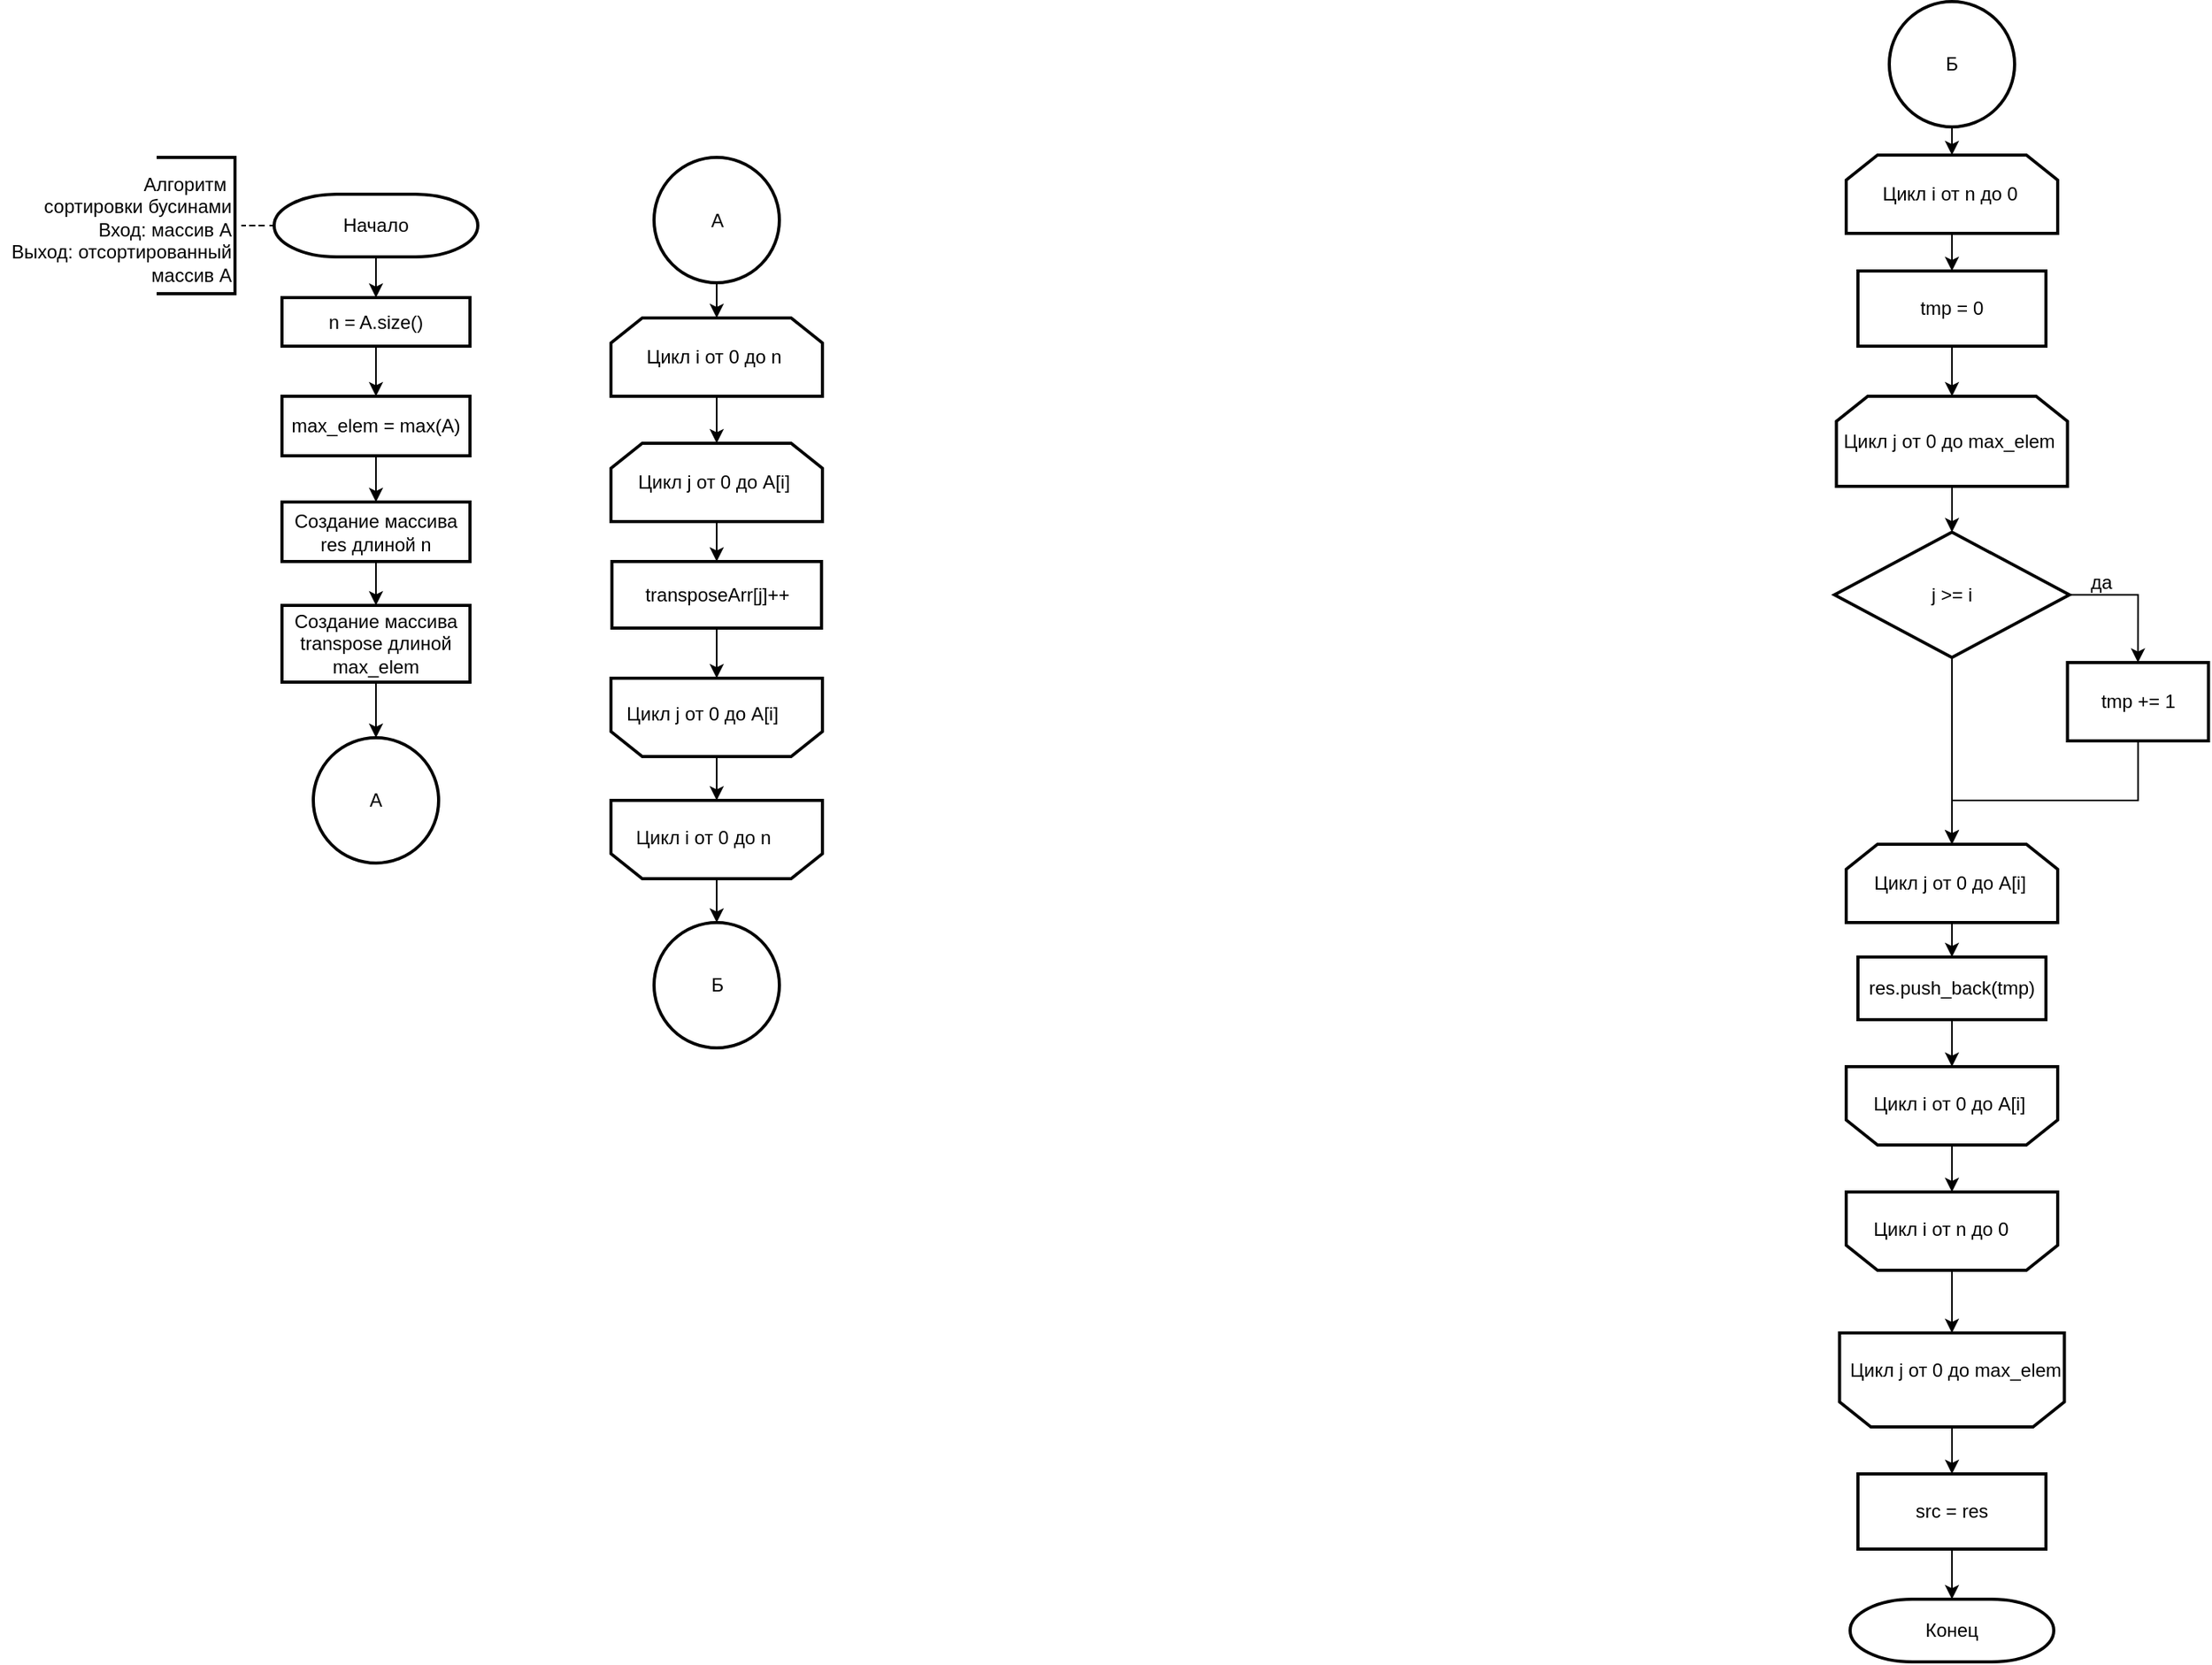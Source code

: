 <mxfile version="22.1.4" type="device" pages="3">
  <diagram name="beadsort" id="WXBgQUuKgmK2ok_c9d2m">
    <mxGraphModel dx="1000" dy="547" grid="1" gridSize="10" guides="1" tooltips="1" connect="1" arrows="1" fold="1" page="1" pageScale="1" pageWidth="4681" pageHeight="3300" math="0" shadow="0">
      <root>
        <mxCell id="0" />
        <mxCell id="1" parent="0" />
        <mxCell id="pMuq4A57167Y_xGFCcHE-2" style="edgeStyle=orthogonalEdgeStyle;rounded=0;orthogonalLoop=1;jettySize=auto;html=1;exitX=0;exitY=0.5;exitDx=0;exitDy=0;exitPerimeter=0;dashed=1;endArrow=none;endFill=0;" parent="1" source="pMuq4A57167Y_xGFCcHE-4" target="pMuq4A57167Y_xGFCcHE-6" edge="1">
          <mxGeometry relative="1" as="geometry" />
        </mxCell>
        <mxCell id="pMuq4A57167Y_xGFCcHE-3" style="edgeStyle=orthogonalEdgeStyle;rounded=0;orthogonalLoop=1;jettySize=auto;html=1;exitX=0.5;exitY=1;exitDx=0;exitDy=0;exitPerimeter=0;entryX=0.5;entryY=0;entryDx=0;entryDy=0;endArrow=classic;endFill=1;" parent="1" source="pMuq4A57167Y_xGFCcHE-4" target="pMuq4A57167Y_xGFCcHE-5" edge="1">
          <mxGeometry relative="1" as="geometry" />
        </mxCell>
        <mxCell id="pMuq4A57167Y_xGFCcHE-4" value="Начало" style="strokeWidth=2;html=1;shape=mxgraph.flowchart.terminator;whiteSpace=wrap;" parent="1" vertex="1">
          <mxGeometry x="1345" y="1313" width="130" height="40" as="geometry" />
        </mxCell>
        <mxCell id="Dbp_mnSeBxmWeo3E6q3w-4" style="edgeStyle=orthogonalEdgeStyle;rounded=0;orthogonalLoop=1;jettySize=auto;html=1;" parent="1" source="pMuq4A57167Y_xGFCcHE-5" target="Dbp_mnSeBxmWeo3E6q3w-2" edge="1">
          <mxGeometry relative="1" as="geometry" />
        </mxCell>
        <mxCell id="pMuq4A57167Y_xGFCcHE-5" value="n = A.size()" style="rounded=0;whiteSpace=wrap;html=1;strokeWidth=2;" parent="1" vertex="1">
          <mxGeometry x="1350" y="1379" width="120" height="31" as="geometry" />
        </mxCell>
        <mxCell id="pMuq4A57167Y_xGFCcHE-6" value="&lt;div style=&quot;text-align: right&quot;&gt;&lt;br&gt;&lt;/div&gt;" style="strokeWidth=2;html=1;shape=mxgraph.flowchart.annotation_1;align=left;pointerEvents=1;rotation=-180;" parent="1" vertex="1">
          <mxGeometry x="1270" y="1289.5" width="50" height="87" as="geometry" />
        </mxCell>
        <mxCell id="pMuq4A57167Y_xGFCcHE-7" value="&lt;div style=&quot;color: rgb(0, 0, 0); font-family: helvetica; font-size: 12px; font-style: normal; font-weight: 400; letter-spacing: normal; text-indent: 0px; text-transform: none; word-spacing: 0px;&quot;&gt;Алгоритм&amp;nbsp;&lt;/div&gt;&lt;div style=&quot;color: rgb(0, 0, 0); font-family: helvetica; font-size: 12px; font-style: normal; font-weight: 400; letter-spacing: normal; text-indent: 0px; text-transform: none; word-spacing: 0px;&quot;&gt;сортировки бусинами&lt;/div&gt;&lt;div style=&quot;color: rgb(0, 0, 0); font-family: helvetica; font-size: 12px; font-style: normal; font-weight: 400; letter-spacing: normal; text-indent: 0px; text-transform: none; word-spacing: 0px;&quot;&gt;Вход: массив A&lt;/div&gt;&lt;div style=&quot;color: rgb(0, 0, 0); font-family: helvetica; font-size: 12px; font-style: normal; font-weight: 400; letter-spacing: normal; text-indent: 0px; text-transform: none; word-spacing: 0px;&quot;&gt;Выход: отсортированный массив A&lt;/div&gt;" style="text;whiteSpace=wrap;html=1;align=right;" parent="1" vertex="1">
          <mxGeometry x="1170" y="1293" width="150" height="60" as="geometry" />
        </mxCell>
        <mxCell id="pMuq4A57167Y_xGFCcHE-28" value="" style="edgeStyle=orthogonalEdgeStyle;rounded=0;orthogonalLoop=1;jettySize=auto;html=1;" parent="1" source="pMuq4A57167Y_xGFCcHE-24" target="pMuq4A57167Y_xGFCcHE-27" edge="1">
          <mxGeometry relative="1" as="geometry" />
        </mxCell>
        <mxCell id="pMuq4A57167Y_xGFCcHE-24" value="Создание массива&lt;br&gt;transpose длиной max_elem" style="whiteSpace=wrap;html=1;rounded=0;strokeWidth=2;" parent="1" vertex="1">
          <mxGeometry x="1350" y="1575.5" width="120" height="49" as="geometry" />
        </mxCell>
        <mxCell id="pMuq4A57167Y_xGFCcHE-27" value="A" style="ellipse;whiteSpace=wrap;html=1;rounded=0;strokeWidth=2;" parent="1" vertex="1">
          <mxGeometry x="1370" y="1660" width="80" height="80" as="geometry" />
        </mxCell>
        <mxCell id="pMuq4A57167Y_xGFCcHE-32" value="" style="edgeStyle=orthogonalEdgeStyle;rounded=0;orthogonalLoop=1;jettySize=auto;html=1;" parent="1" source="pMuq4A57167Y_xGFCcHE-29" target="pMuq4A57167Y_xGFCcHE-30" edge="1">
          <mxGeometry relative="1" as="geometry" />
        </mxCell>
        <mxCell id="pMuq4A57167Y_xGFCcHE-29" value="A" style="ellipse;whiteSpace=wrap;html=1;rounded=0;strokeWidth=2;" parent="1" vertex="1">
          <mxGeometry x="1587.5" y="1289.5" width="80" height="80" as="geometry" />
        </mxCell>
        <mxCell id="pMuq4A57167Y_xGFCcHE-33" value="" style="edgeStyle=orthogonalEdgeStyle;rounded=0;orthogonalLoop=1;jettySize=auto;html=1;" parent="1" source="pMuq4A57167Y_xGFCcHE-30" target="pMuq4A57167Y_xGFCcHE-31" edge="1">
          <mxGeometry relative="1" as="geometry" />
        </mxCell>
        <mxCell id="pMuq4A57167Y_xGFCcHE-30" value="Цикл i от 0 до n&amp;nbsp;" style="shape=loopLimit;whiteSpace=wrap;html=1;strokeWidth=2;" parent="1" vertex="1">
          <mxGeometry x="1560" y="1392" width="135" height="50" as="geometry" />
        </mxCell>
        <mxCell id="pMuq4A57167Y_xGFCcHE-35" value="" style="edgeStyle=orthogonalEdgeStyle;rounded=0;orthogonalLoop=1;jettySize=auto;html=1;" parent="1" source="pMuq4A57167Y_xGFCcHE-31" target="pMuq4A57167Y_xGFCcHE-34" edge="1">
          <mxGeometry relative="1" as="geometry" />
        </mxCell>
        <mxCell id="pMuq4A57167Y_xGFCcHE-31" value="Цикл j от 0 до A[i]&amp;nbsp;" style="shape=loopLimit;whiteSpace=wrap;html=1;strokeWidth=2;" parent="1" vertex="1">
          <mxGeometry x="1560" y="1472" width="135" height="50" as="geometry" />
        </mxCell>
        <mxCell id="pMuq4A57167Y_xGFCcHE-44" style="edgeStyle=orthogonalEdgeStyle;rounded=0;orthogonalLoop=1;jettySize=auto;html=1;entryX=0.5;entryY=1;entryDx=0;entryDy=0;" parent="1" source="pMuq4A57167Y_xGFCcHE-34" target="pMuq4A57167Y_xGFCcHE-38" edge="1">
          <mxGeometry relative="1" as="geometry" />
        </mxCell>
        <mxCell id="pMuq4A57167Y_xGFCcHE-34" value="transposeArr[j]++" style="whiteSpace=wrap;html=1;strokeWidth=2;" parent="1" vertex="1">
          <mxGeometry x="1560.63" y="1547.5" width="133.75" height="42.5" as="geometry" />
        </mxCell>
        <mxCell id="pMuq4A57167Y_xGFCcHE-51" style="edgeStyle=orthogonalEdgeStyle;rounded=0;orthogonalLoop=1;jettySize=auto;html=1;entryX=0.5;entryY=1;entryDx=0;entryDy=0;" parent="1" source="pMuq4A57167Y_xGFCcHE-38" target="pMuq4A57167Y_xGFCcHE-40" edge="1">
          <mxGeometry relative="1" as="geometry" />
        </mxCell>
        <mxCell id="pMuq4A57167Y_xGFCcHE-38" value="" style="shape=loopLimit;whiteSpace=wrap;html=1;strokeWidth=2;rotation=-180;" parent="1" vertex="1">
          <mxGeometry x="1560" y="1622" width="135" height="50" as="geometry" />
        </mxCell>
        <mxCell id="pMuq4A57167Y_xGFCcHE-39" value="Цикл j от 0 до A[i]&amp;nbsp;" style="text;whiteSpace=wrap;html=1;" parent="1" vertex="1">
          <mxGeometry x="1567.5" y="1630.5" width="120" height="30" as="geometry" />
        </mxCell>
        <mxCell id="pMuq4A57167Y_xGFCcHE-57" value="" style="edgeStyle=orthogonalEdgeStyle;rounded=0;orthogonalLoop=1;jettySize=auto;html=1;" parent="1" source="pMuq4A57167Y_xGFCcHE-40" target="pMuq4A57167Y_xGFCcHE-56" edge="1">
          <mxGeometry relative="1" as="geometry" />
        </mxCell>
        <mxCell id="pMuq4A57167Y_xGFCcHE-40" value="" style="shape=loopLimit;whiteSpace=wrap;html=1;strokeWidth=2;rotation=-180;" parent="1" vertex="1">
          <mxGeometry x="1560" y="1700" width="135" height="50" as="geometry" />
        </mxCell>
        <mxCell id="pMuq4A57167Y_xGFCcHE-41" value="Цикл i от 0 до n&amp;nbsp;" style="text;whiteSpace=wrap;html=1;" parent="1" vertex="1">
          <mxGeometry x="1574.38" y="1710" width="120" height="30" as="geometry" />
        </mxCell>
        <mxCell id="pMuq4A57167Y_xGFCcHE-56" value="Б" style="ellipse;whiteSpace=wrap;html=1;strokeWidth=2;" parent="1" vertex="1">
          <mxGeometry x="1587.51" y="1778" width="80" height="80" as="geometry" />
        </mxCell>
        <mxCell id="mPyJyCZfEtWyE53a3s91-1" style="edgeStyle=orthogonalEdgeStyle;rounded=0;orthogonalLoop=1;jettySize=auto;html=1;exitX=0.5;exitY=1;exitDx=0;exitDy=0;entryX=0.5;entryY=0;entryDx=0;entryDy=0;" parent="1" source="mPyJyCZfEtWyE53a3s91-2" target="mPyJyCZfEtWyE53a3s91-4" edge="1">
          <mxGeometry relative="1" as="geometry" />
        </mxCell>
        <mxCell id="mPyJyCZfEtWyE53a3s91-2" value="Б" style="ellipse;whiteSpace=wrap;html=1;strokeWidth=2;" parent="1" vertex="1">
          <mxGeometry x="2376" y="1190" width="80" height="80" as="geometry" />
        </mxCell>
        <mxCell id="mPyJyCZfEtWyE53a3s91-3" value="" style="edgeStyle=orthogonalEdgeStyle;rounded=0;orthogonalLoop=1;jettySize=auto;html=1;" parent="1" source="mPyJyCZfEtWyE53a3s91-4" target="mPyJyCZfEtWyE53a3s91-12" edge="1">
          <mxGeometry relative="1" as="geometry" />
        </mxCell>
        <mxCell id="mPyJyCZfEtWyE53a3s91-4" value="Цикл i от n до 0&amp;nbsp;" style="shape=loopLimit;whiteSpace=wrap;html=1;strokeWidth=2;" parent="1" vertex="1">
          <mxGeometry x="2348.5" y="1288" width="135" height="50" as="geometry" />
        </mxCell>
        <mxCell id="mPyJyCZfEtWyE53a3s91-5" value="" style="edgeStyle=orthogonalEdgeStyle;rounded=0;orthogonalLoop=1;jettySize=auto;html=1;" parent="1" source="mPyJyCZfEtWyE53a3s91-6" target="mPyJyCZfEtWyE53a3s91-15" edge="1">
          <mxGeometry relative="1" as="geometry" />
        </mxCell>
        <mxCell id="mPyJyCZfEtWyE53a3s91-6" value="Цикл j от 0 до max_elem&amp;nbsp;" style="shape=loopLimit;whiteSpace=wrap;html=1;strokeWidth=2;" parent="1" vertex="1">
          <mxGeometry x="2342.25" y="1442" width="147.5" height="57.5" as="geometry" />
        </mxCell>
        <mxCell id="mPyJyCZfEtWyE53a3s91-7" value="" style="edgeStyle=orthogonalEdgeStyle;rounded=0;orthogonalLoop=1;jettySize=auto;html=1;" parent="1" source="mPyJyCZfEtWyE53a3s91-8" target="mPyJyCZfEtWyE53a3s91-19" edge="1">
          <mxGeometry relative="1" as="geometry" />
        </mxCell>
        <mxCell id="mPyJyCZfEtWyE53a3s91-8" value="Цикл j от 0 до A[i]&amp;nbsp;" style="shape=loopLimit;whiteSpace=wrap;html=1;strokeWidth=2;" parent="1" vertex="1">
          <mxGeometry x="2348.5" y="1728" width="135" height="50" as="geometry" />
        </mxCell>
        <mxCell id="mPyJyCZfEtWyE53a3s91-11" value="" style="edgeStyle=orthogonalEdgeStyle;rounded=0;orthogonalLoop=1;jettySize=auto;html=1;" parent="1" source="mPyJyCZfEtWyE53a3s91-12" target="mPyJyCZfEtWyE53a3s91-6" edge="1">
          <mxGeometry relative="1" as="geometry" />
        </mxCell>
        <mxCell id="mPyJyCZfEtWyE53a3s91-12" value="tmp = 0" style="whiteSpace=wrap;html=1;strokeWidth=2;" parent="1" vertex="1">
          <mxGeometry x="2356" y="1362" width="120" height="48" as="geometry" />
        </mxCell>
        <mxCell id="mPyJyCZfEtWyE53a3s91-13" style="edgeStyle=orthogonalEdgeStyle;rounded=0;orthogonalLoop=1;jettySize=auto;html=1;entryX=0.5;entryY=0;entryDx=0;entryDy=0;" parent="1" source="mPyJyCZfEtWyE53a3s91-15" target="mPyJyCZfEtWyE53a3s91-8" edge="1">
          <mxGeometry relative="1" as="geometry" />
        </mxCell>
        <mxCell id="mPyJyCZfEtWyE53a3s91-14" style="edgeStyle=orthogonalEdgeStyle;rounded=0;orthogonalLoop=1;jettySize=auto;html=1;exitX=1;exitY=0.5;exitDx=0;exitDy=0;entryX=0.5;entryY=0;entryDx=0;entryDy=0;" parent="1" source="mPyJyCZfEtWyE53a3s91-15" target="mPyJyCZfEtWyE53a3s91-17" edge="1">
          <mxGeometry relative="1" as="geometry" />
        </mxCell>
        <mxCell id="mPyJyCZfEtWyE53a3s91-15" value="j &amp;gt;= i" style="rhombus;whiteSpace=wrap;html=1;strokeWidth=2;" parent="1" vertex="1">
          <mxGeometry x="2341" y="1528.75" width="150" height="80" as="geometry" />
        </mxCell>
        <mxCell id="mPyJyCZfEtWyE53a3s91-16" style="edgeStyle=orthogonalEdgeStyle;rounded=0;orthogonalLoop=1;jettySize=auto;html=1;entryX=0.5;entryY=0;entryDx=0;entryDy=0;" parent="1" source="mPyJyCZfEtWyE53a3s91-17" target="mPyJyCZfEtWyE53a3s91-8" edge="1">
          <mxGeometry relative="1" as="geometry">
            <Array as="points">
              <mxPoint x="2534.25" y="1700" />
              <mxPoint x="2416.25" y="1700" />
            </Array>
          </mxGeometry>
        </mxCell>
        <mxCell id="mPyJyCZfEtWyE53a3s91-17" value="tmp += 1" style="whiteSpace=wrap;html=1;strokeWidth=2;" parent="1" vertex="1">
          <mxGeometry x="2489.75" y="1612" width="90" height="50" as="geometry" />
        </mxCell>
        <mxCell id="KnpQanZUtJH5TQpuoxj--3" style="edgeStyle=orthogonalEdgeStyle;rounded=0;orthogonalLoop=1;jettySize=auto;html=1;entryX=0.5;entryY=1;entryDx=0;entryDy=0;" edge="1" parent="1" source="mPyJyCZfEtWyE53a3s91-19" target="KnpQanZUtJH5TQpuoxj--1">
          <mxGeometry relative="1" as="geometry" />
        </mxCell>
        <mxCell id="mPyJyCZfEtWyE53a3s91-19" value="res.push_back(tmp)" style="whiteSpace=wrap;html=1;strokeWidth=2;" parent="1" vertex="1">
          <mxGeometry x="2356" y="1800" width="120" height="40" as="geometry" />
        </mxCell>
        <mxCell id="mPyJyCZfEtWyE53a3s91-33" value="src = res" style="whiteSpace=wrap;html=1;rounded=0;strokeWidth=2;" parent="1" vertex="1">
          <mxGeometry x="2356" y="2130" width="120" height="48" as="geometry" />
        </mxCell>
        <mxCell id="mPyJyCZfEtWyE53a3s91-34" value="Конец" style="strokeWidth=2;html=1;shape=mxgraph.flowchart.terminator;whiteSpace=wrap;" parent="1" vertex="1">
          <mxGeometry x="2351" y="2210" width="130" height="40" as="geometry" />
        </mxCell>
        <mxCell id="mPyJyCZfEtWyE53a3s91-35" style="edgeStyle=orthogonalEdgeStyle;rounded=0;orthogonalLoop=1;jettySize=auto;html=1;entryX=0.5;entryY=0;entryDx=0;entryDy=0;entryPerimeter=0;" parent="1" source="mPyJyCZfEtWyE53a3s91-33" target="mPyJyCZfEtWyE53a3s91-34" edge="1">
          <mxGeometry relative="1" as="geometry" />
        </mxCell>
        <mxCell id="mPyJyCZfEtWyE53a3s91-36" value="да" style="text;html=1;align=center;verticalAlign=middle;resizable=0;points=[];autosize=1;strokeColor=none;fillColor=none;" parent="1" vertex="1">
          <mxGeometry x="2491" y="1545.5" width="40" height="30" as="geometry" />
        </mxCell>
        <mxCell id="Dbp_mnSeBxmWeo3E6q3w-6" value="" style="edgeStyle=orthogonalEdgeStyle;rounded=0;orthogonalLoop=1;jettySize=auto;html=1;" parent="1" source="Dbp_mnSeBxmWeo3E6q3w-2" target="Dbp_mnSeBxmWeo3E6q3w-5" edge="1">
          <mxGeometry relative="1" as="geometry" />
        </mxCell>
        <mxCell id="Dbp_mnSeBxmWeo3E6q3w-2" value="max_elem = max(A)" style="whiteSpace=wrap;html=1;rounded=0;strokeWidth=2;" parent="1" vertex="1">
          <mxGeometry x="1350" y="1442" width="120" height="38" as="geometry" />
        </mxCell>
        <mxCell id="Dbp_mnSeBxmWeo3E6q3w-7" style="edgeStyle=orthogonalEdgeStyle;rounded=0;orthogonalLoop=1;jettySize=auto;html=1;entryX=0.5;entryY=0;entryDx=0;entryDy=0;" parent="1" source="Dbp_mnSeBxmWeo3E6q3w-5" target="pMuq4A57167Y_xGFCcHE-24" edge="1">
          <mxGeometry relative="1" as="geometry" />
        </mxCell>
        <mxCell id="Dbp_mnSeBxmWeo3E6q3w-5" value="Создание массива res длиной n" style="whiteSpace=wrap;html=1;rounded=0;strokeWidth=2;" parent="1" vertex="1">
          <mxGeometry x="1350" y="1509.5" width="120" height="38" as="geometry" />
        </mxCell>
        <mxCell id="l6nhxacgm0c3YY4OZFed-7" style="edgeStyle=orthogonalEdgeStyle;rounded=0;orthogonalLoop=1;jettySize=auto;html=1;entryX=0.5;entryY=1;entryDx=0;entryDy=0;" edge="1" parent="1" source="KnpQanZUtJH5TQpuoxj--1" target="l6nhxacgm0c3YY4OZFed-1">
          <mxGeometry relative="1" as="geometry" />
        </mxCell>
        <mxCell id="KnpQanZUtJH5TQpuoxj--1" value="" style="shape=loopLimit;whiteSpace=wrap;html=1;strokeWidth=2;rotation=-180;" vertex="1" parent="1">
          <mxGeometry x="2348.5" y="1870" width="135" height="50" as="geometry" />
        </mxCell>
        <mxCell id="KnpQanZUtJH5TQpuoxj--2" value="Цикл i от 0 до A[i]&amp;nbsp;" style="text;whiteSpace=wrap;html=1;" vertex="1" parent="1">
          <mxGeometry x="2363.5" y="1880" width="120" height="30" as="geometry" />
        </mxCell>
        <mxCell id="l6nhxacgm0c3YY4OZFed-8" style="edgeStyle=orthogonalEdgeStyle;rounded=0;orthogonalLoop=1;jettySize=auto;html=1;entryX=0.5;entryY=1;entryDx=0;entryDy=0;" edge="1" parent="1" source="l6nhxacgm0c3YY4OZFed-1" target="l6nhxacgm0c3YY4OZFed-3">
          <mxGeometry relative="1" as="geometry" />
        </mxCell>
        <mxCell id="l6nhxacgm0c3YY4OZFed-1" value="" style="shape=loopLimit;whiteSpace=wrap;html=1;strokeWidth=2;rotation=-180;" vertex="1" parent="1">
          <mxGeometry x="2348.5" y="1950" width="135" height="50" as="geometry" />
        </mxCell>
        <mxCell id="l6nhxacgm0c3YY4OZFed-2" value="Цикл i от n до 0&amp;nbsp;" style="text;whiteSpace=wrap;html=1;" vertex="1" parent="1">
          <mxGeometry x="2363.5" y="1960" width="120" height="30" as="geometry" />
        </mxCell>
        <mxCell id="l6nhxacgm0c3YY4OZFed-9" style="edgeStyle=orthogonalEdgeStyle;rounded=0;orthogonalLoop=1;jettySize=auto;html=1;entryX=0.5;entryY=0;entryDx=0;entryDy=0;" edge="1" parent="1" source="l6nhxacgm0c3YY4OZFed-3" target="mPyJyCZfEtWyE53a3s91-33">
          <mxGeometry relative="1" as="geometry" />
        </mxCell>
        <mxCell id="l6nhxacgm0c3YY4OZFed-3" value="" style="shape=loopLimit;whiteSpace=wrap;html=1;strokeWidth=2;rotation=-180;" vertex="1" parent="1">
          <mxGeometry x="2344.25" y="2040" width="143.5" height="60" as="geometry" />
        </mxCell>
        <mxCell id="l6nhxacgm0c3YY4OZFed-4" value="Цикл j от 0 до max_elem&amp;nbsp;" style="text;whiteSpace=wrap;html=1;" vertex="1" parent="1">
          <mxGeometry x="2348.5" y="2050" width="156.5" height="30" as="geometry" />
        </mxCell>
      </root>
    </mxGraphModel>
  </diagram>
  <diagram id="KX8tmyuAlvA94Vr7UZE9" name="radixsort">
    <mxGraphModel dx="1500" dy="820" grid="1" gridSize="10" guides="1" tooltips="1" connect="1" arrows="1" fold="1" page="1" pageScale="1" pageWidth="4681" pageHeight="3300" math="0" shadow="0">
      <root>
        <mxCell id="0" />
        <mxCell id="1" parent="0" />
        <mxCell id="k6fGeGocO-xkShQ_zCrR-1" style="edgeStyle=orthogonalEdgeStyle;rounded=0;orthogonalLoop=1;jettySize=auto;html=1;exitX=0;exitY=0.5;exitDx=0;exitDy=0;exitPerimeter=0;dashed=1;endArrow=none;endFill=0;" parent="1" source="k6fGeGocO-xkShQ_zCrR-3" target="k6fGeGocO-xkShQ_zCrR-6" edge="1">
          <mxGeometry relative="1" as="geometry" />
        </mxCell>
        <mxCell id="k6fGeGocO-xkShQ_zCrR-2" style="edgeStyle=orthogonalEdgeStyle;rounded=0;orthogonalLoop=1;jettySize=auto;html=1;exitX=0.5;exitY=1;exitDx=0;exitDy=0;exitPerimeter=0;entryX=0.5;entryY=0;entryDx=0;entryDy=0;endArrow=classic;endFill=1;" parent="1" source="k6fGeGocO-xkShQ_zCrR-3" target="k6fGeGocO-xkShQ_zCrR-5" edge="1">
          <mxGeometry relative="1" as="geometry" />
        </mxCell>
        <mxCell id="k6fGeGocO-xkShQ_zCrR-3" value="Начало" style="strokeWidth=2;html=1;shape=mxgraph.flowchart.terminator;whiteSpace=wrap;" parent="1" vertex="1">
          <mxGeometry x="279" y="332" width="130" height="40" as="geometry" />
        </mxCell>
        <mxCell id="7MZ7d618ALk8e3NxH4Er-4" value="" style="edgeStyle=orthogonalEdgeStyle;rounded=0;orthogonalLoop=1;jettySize=auto;html=1;" parent="1" source="k6fGeGocO-xkShQ_zCrR-5" target="7MZ7d618ALk8e3NxH4Er-3" edge="1">
          <mxGeometry relative="1" as="geometry" />
        </mxCell>
        <mxCell id="k6fGeGocO-xkShQ_zCrR-5" value="n = A.size()" style="rounded=0;whiteSpace=wrap;html=1;strokeWidth=2;" parent="1" vertex="1">
          <mxGeometry x="281" y="394" width="126" height="34" as="geometry" />
        </mxCell>
        <mxCell id="k6fGeGocO-xkShQ_zCrR-6" value="&lt;div style=&quot;text-align: right&quot;&gt;&lt;br&gt;&lt;/div&gt;" style="strokeWidth=2;html=1;shape=mxgraph.flowchart.annotation_1;align=left;pointerEvents=1;rotation=-180;" parent="1" vertex="1">
          <mxGeometry x="204" y="309" width="50" height="86" as="geometry" />
        </mxCell>
        <mxCell id="k6fGeGocO-xkShQ_zCrR-7" value="&lt;div style=&quot;color: rgb(0, 0, 0); font-family: helvetica; font-size: 12px; font-style: normal; font-weight: 400; letter-spacing: normal; text-indent: 0px; text-transform: none; word-spacing: 0px;&quot;&gt;Алгоритм&amp;nbsp;&lt;/div&gt;&lt;div style=&quot;color: rgb(0, 0, 0); font-family: helvetica; font-size: 12px; font-style: normal; font-weight: 400; letter-spacing: normal; text-indent: 0px; text-transform: none; word-spacing: 0px;&quot;&gt;сортировки поразрядной&lt;/div&gt;&lt;div style=&quot;color: rgb(0, 0, 0); font-family: helvetica; font-size: 12px; font-style: normal; font-weight: 400; letter-spacing: normal; text-indent: 0px; text-transform: none; word-spacing: 0px;&quot;&gt;Вход: массив A&lt;/div&gt;&lt;div style=&quot;color: rgb(0, 0, 0); font-family: helvetica; font-size: 12px; font-style: normal; font-weight: 400; letter-spacing: normal; text-indent: 0px; text-transform: none; word-spacing: 0px;&quot;&gt;Выход: отсортированный массив A&lt;/div&gt;" style="text;whiteSpace=wrap;html=1;align=right;" parent="1" vertex="1">
          <mxGeometry x="100" y="312" width="154" height="60" as="geometry" />
        </mxCell>
        <mxCell id="7MZ7d618ALk8e3NxH4Er-11" style="edgeStyle=orthogonalEdgeStyle;rounded=0;orthogonalLoop=1;jettySize=auto;html=1;entryX=0.5;entryY=0;entryDx=0;entryDy=0;" parent="1" source="k6fGeGocO-xkShQ_zCrR-19" target="7MZ7d618ALk8e3NxH4Er-7" edge="1">
          <mxGeometry relative="1" as="geometry" />
        </mxCell>
        <mxCell id="k6fGeGocO-xkShQ_zCrR-19" value="Создание массива res длиной n" style="whiteSpace=wrap;html=1;rounded=0;strokeWidth=2;" parent="1" vertex="1">
          <mxGeometry x="281" y="522.5" width="126" height="50" as="geometry" />
        </mxCell>
        <mxCell id="k6fGeGocO-xkShQ_zCrR-20" value="A" style="ellipse;whiteSpace=wrap;html=1;rounded=0;strokeWidth=2;" parent="1" vertex="1">
          <mxGeometry x="304" y="840" width="80" height="80" as="geometry" />
        </mxCell>
        <mxCell id="GEqn0E4HSLzWdI3FmkYu-6" value="" style="edgeStyle=orthogonalEdgeStyle;rounded=0;orthogonalLoop=1;jettySize=auto;html=1;exitX=0.5;exitY=1;exitDx=0;exitDy=0;" parent="1" source="7MZ7d618ALk8e3NxH4Er-13" target="GEqn0E4HSLzWdI3FmkYu-5" edge="1">
          <mxGeometry relative="1" as="geometry">
            <mxPoint x="550" y="402.5" as="sourcePoint" />
          </mxGeometry>
        </mxCell>
        <mxCell id="GEqn0E4HSLzWdI3FmkYu-15" style="edgeStyle=orthogonalEdgeStyle;rounded=0;orthogonalLoop=1;jettySize=auto;html=1;entryX=0.5;entryY=0;entryDx=0;entryDy=0;" parent="1" source="GEqn0E4HSLzWdI3FmkYu-3" target="GEqn0E4HSLzWdI3FmkYu-14" edge="1">
          <mxGeometry relative="1" as="geometry" />
        </mxCell>
        <mxCell id="GEqn0E4HSLzWdI3FmkYu-3" value="" style="shape=loopLimit;whiteSpace=wrap;html=1;strokeWidth=2;rotation=-180;" parent="1" vertex="1">
          <mxGeometry x="482.5" y="525" width="135" height="50" as="geometry" />
        </mxCell>
        <mxCell id="GEqn0E4HSLzWdI3FmkYu-4" value="Цикл i от 0 до n&amp;nbsp;" style="text;whiteSpace=wrap;html=1;" parent="1" vertex="1">
          <mxGeometry x="500" y="535" width="120" height="30" as="geometry" />
        </mxCell>
        <mxCell id="GEqn0E4HSLzWdI3FmkYu-11" style="edgeStyle=orthogonalEdgeStyle;rounded=0;orthogonalLoop=1;jettySize=auto;html=1;entryX=0.5;entryY=1;entryDx=0;entryDy=0;" parent="1" source="GEqn0E4HSLzWdI3FmkYu-5" target="GEqn0E4HSLzWdI3FmkYu-3" edge="1">
          <mxGeometry relative="1" as="geometry" />
        </mxCell>
        <mxCell id="GEqn0E4HSLzWdI3FmkYu-5" value="cnt[(num / place) % 10]++" style="whiteSpace=wrap;html=1;strokeWidth=2;" parent="1" vertex="1">
          <mxGeometry x="480" y="440" width="140" height="50" as="geometry" />
        </mxCell>
        <mxCell id="GEqn0E4HSLzWdI3FmkYu-17" value="" style="edgeStyle=orthogonalEdgeStyle;rounded=0;orthogonalLoop=1;jettySize=auto;html=1;" parent="1" source="GEqn0E4HSLzWdI3FmkYu-14" target="GEqn0E4HSLzWdI3FmkYu-16" edge="1">
          <mxGeometry relative="1" as="geometry" />
        </mxCell>
        <mxCell id="GEqn0E4HSLzWdI3FmkYu-14" value="Цикл i от 1 до 10&amp;nbsp;" style="shape=loopLimit;whiteSpace=wrap;html=1;strokeWidth=2;" parent="1" vertex="1">
          <mxGeometry x="482.5" y="600" width="135" height="50" as="geometry" />
        </mxCell>
        <mxCell id="GEqn0E4HSLzWdI3FmkYu-20" style="edgeStyle=orthogonalEdgeStyle;rounded=0;orthogonalLoop=1;jettySize=auto;html=1;entryX=0.5;entryY=1;entryDx=0;entryDy=0;" parent="1" source="GEqn0E4HSLzWdI3FmkYu-16" target="GEqn0E4HSLzWdI3FmkYu-18" edge="1">
          <mxGeometry relative="1" as="geometry" />
        </mxCell>
        <mxCell id="GEqn0E4HSLzWdI3FmkYu-16" value="cnt[i] += cnt[i - 1]" style="whiteSpace=wrap;html=1;strokeWidth=2;" parent="1" vertex="1">
          <mxGeometry x="485" y="681.25" width="130" height="51" as="geometry" />
        </mxCell>
        <mxCell id="GEqn0E4HSLzWdI3FmkYu-24" value="" style="edgeStyle=orthogonalEdgeStyle;rounded=0;orthogonalLoop=1;jettySize=auto;html=1;" parent="1" source="GEqn0E4HSLzWdI3FmkYu-18" target="GEqn0E4HSLzWdI3FmkYu-23" edge="1">
          <mxGeometry relative="1" as="geometry" />
        </mxCell>
        <mxCell id="GEqn0E4HSLzWdI3FmkYu-18" value="" style="shape=loopLimit;whiteSpace=wrap;html=1;strokeWidth=2;rotation=-180;" parent="1" vertex="1">
          <mxGeometry x="482.5" y="760" width="135" height="50" as="geometry" />
        </mxCell>
        <mxCell id="GEqn0E4HSLzWdI3FmkYu-19" value="Цикл i от 1 до 10" style="text;whiteSpace=wrap;html=1;" parent="1" vertex="1">
          <mxGeometry x="500" y="770" width="120" height="30" as="geometry" />
        </mxCell>
        <mxCell id="GEqn0E4HSLzWdI3FmkYu-23" value="Б" style="ellipse;whiteSpace=wrap;html=1;strokeWidth=2;" parent="1" vertex="1">
          <mxGeometry x="510" y="840" width="80" height="80" as="geometry" />
        </mxCell>
        <mxCell id="GEqn0E4HSLzWdI3FmkYu-27" style="edgeStyle=orthogonalEdgeStyle;rounded=0;orthogonalLoop=1;jettySize=auto;html=1;exitX=0.5;exitY=1;exitDx=0;exitDy=0;entryX=0.5;entryY=0;entryDx=0;entryDy=0;" parent="1" source="GEqn0E4HSLzWdI3FmkYu-25" target="GEqn0E4HSLzWdI3FmkYu-26" edge="1">
          <mxGeometry relative="1" as="geometry" />
        </mxCell>
        <mxCell id="GEqn0E4HSLzWdI3FmkYu-25" value="Б" style="ellipse;whiteSpace=wrap;html=1;strokeWidth=2;" parent="1" vertex="1">
          <mxGeometry x="1340" y="312" width="80" height="80" as="geometry" />
        </mxCell>
        <mxCell id="UWIA2ZIp36Va-0J4AePK-2" value="" style="edgeStyle=orthogonalEdgeStyle;rounded=0;orthogonalLoop=1;jettySize=auto;html=1;" parent="1" source="GEqn0E4HSLzWdI3FmkYu-26" target="UWIA2ZIp36Va-0J4AePK-1" edge="1">
          <mxGeometry relative="1" as="geometry" />
        </mxCell>
        <mxCell id="GEqn0E4HSLzWdI3FmkYu-26" value="Цикл i от n - 1 до 0&amp;nbsp;" style="shape=loopLimit;whiteSpace=wrap;html=1;strokeWidth=2;" parent="1" vertex="1">
          <mxGeometry x="1312.5" y="420" width="135" height="50" as="geometry" />
        </mxCell>
        <mxCell id="UWIA2ZIp36Va-0J4AePK-4" value="" style="edgeStyle=orthogonalEdgeStyle;rounded=0;orthogonalLoop=1;jettySize=auto;html=1;" parent="1" source="UWIA2ZIp36Va-0J4AePK-1" target="UWIA2ZIp36Va-0J4AePK-3" edge="1">
          <mxGeometry relative="1" as="geometry" />
        </mxCell>
        <mxCell id="UWIA2ZIp36Va-0J4AePK-1" value="&lt;div&gt;res[cnt[(src[i] / place) % 10] - 1] = src[i]&lt;/div&gt;" style="whiteSpace=wrap;html=1;strokeWidth=2;" parent="1" vertex="1">
          <mxGeometry x="1307.5" y="507.5" width="145" height="52.5" as="geometry" />
        </mxCell>
        <mxCell id="UWIA2ZIp36Va-0J4AePK-7" style="edgeStyle=orthogonalEdgeStyle;rounded=0;orthogonalLoop=1;jettySize=auto;html=1;exitX=0.5;exitY=1;exitDx=0;exitDy=0;entryX=0.5;entryY=1;entryDx=0;entryDy=0;" parent="1" source="UWIA2ZIp36Va-0J4AePK-3" target="UWIA2ZIp36Va-0J4AePK-5" edge="1">
          <mxGeometry relative="1" as="geometry" />
        </mxCell>
        <mxCell id="UWIA2ZIp36Va-0J4AePK-3" value="cnt[(src[i] / place) % 10] --" style="whiteSpace=wrap;html=1;strokeWidth=2;" parent="1" vertex="1">
          <mxGeometry x="1307.5" y="600" width="145" height="50" as="geometry" />
        </mxCell>
        <mxCell id="7MZ7d618ALk8e3NxH4Er-15" style="edgeStyle=orthogonalEdgeStyle;rounded=0;orthogonalLoop=1;jettySize=auto;html=1;entryX=0.5;entryY=0;entryDx=0;entryDy=0;" parent="1" source="UWIA2ZIp36Va-0J4AePK-5" target="FDSDq9lJLwGZKJ40sI12-11" edge="1">
          <mxGeometry relative="1" as="geometry" />
        </mxCell>
        <mxCell id="UWIA2ZIp36Va-0J4AePK-5" value="" style="shape=loopLimit;whiteSpace=wrap;html=1;strokeWidth=2;rotation=-180;" parent="1" vertex="1">
          <mxGeometry x="1311.25" y="686.5" width="135" height="50" as="geometry" />
        </mxCell>
        <mxCell id="UWIA2ZIp36Va-0J4AePK-6" value="Цикл i от n - 1 до 0&amp;nbsp;" style="text;whiteSpace=wrap;html=1;" parent="1" vertex="1">
          <mxGeometry x="1328.75" y="696.5" width="120" height="30" as="geometry" />
        </mxCell>
        <mxCell id="OA5WHR2PVtXn2wIopbe8-5" style="edgeStyle=orthogonalEdgeStyle;rounded=0;orthogonalLoop=1;jettySize=auto;html=1;entryX=0.5;entryY=0;entryDx=0;entryDy=0;" parent="1" source="FDSDq9lJLwGZKJ40sI12-11" target="OA5WHR2PVtXn2wIopbe8-3" edge="1">
          <mxGeometry relative="1" as="geometry" />
        </mxCell>
        <mxCell id="FDSDq9lJLwGZKJ40sI12-11" value="src = res" style="whiteSpace=wrap;html=1;rounded=0;strokeWidth=2;" parent="1" vertex="1">
          <mxGeometry x="1318.75" y="767.75" width="120" height="41" as="geometry" />
        </mxCell>
        <mxCell id="FDSDq9lJLwGZKJ40sI12-12" value="Конец" style="strokeWidth=2;html=1;shape=mxgraph.flowchart.terminator;whiteSpace=wrap;" parent="1" vertex="1">
          <mxGeometry x="1311.25" y="920" width="130" height="40" as="geometry" />
        </mxCell>
        <mxCell id="7MZ7d618ALk8e3NxH4Er-5" style="edgeStyle=orthogonalEdgeStyle;rounded=0;orthogonalLoop=1;jettySize=auto;html=1;entryX=0.5;entryY=0;entryDx=0;entryDy=0;" parent="1" source="7MZ7d618ALk8e3NxH4Er-3" target="k6fGeGocO-xkShQ_zCrR-19" edge="1">
          <mxGeometry relative="1" as="geometry" />
        </mxCell>
        <mxCell id="7MZ7d618ALk8e3NxH4Er-3" value="max_elem = max(A)" style="rounded=0;whiteSpace=wrap;html=1;strokeWidth=2;" parent="1" vertex="1">
          <mxGeometry x="281" y="458" width="126" height="34" as="geometry" />
        </mxCell>
        <mxCell id="7MZ7d618ALk8e3NxH4Er-6" value="" style="edgeStyle=orthogonalEdgeStyle;rounded=0;orthogonalLoop=1;jettySize=auto;html=1;" parent="1" source="7MZ7d618ALk8e3NxH4Er-7" target="7MZ7d618ALk8e3NxH4Er-9" edge="1">
          <mxGeometry relative="1" as="geometry" />
        </mxCell>
        <mxCell id="7MZ7d618ALk8e3NxH4Er-7" value="Цикл place от 1 до max_elem с шагом place *= 10&amp;nbsp;" style="shape=loopLimit;whiteSpace=wrap;html=1;strokeWidth=2;" parent="1" vertex="1">
          <mxGeometry x="276.5" y="605.25" width="135" height="50" as="geometry" />
        </mxCell>
        <mxCell id="7MZ7d618ALk8e3NxH4Er-8" style="edgeStyle=orthogonalEdgeStyle;rounded=0;orthogonalLoop=1;jettySize=auto;html=1;exitX=0.5;exitY=1;exitDx=0;exitDy=0;entryX=0.5;entryY=0;entryDx=0;entryDy=0;" parent="1" source="7MZ7d618ALk8e3NxH4Er-9" target="7MZ7d618ALk8e3NxH4Er-10" edge="1">
          <mxGeometry relative="1" as="geometry" />
        </mxCell>
        <mxCell id="7MZ7d618ALk8e3NxH4Er-9" value="Создание массива cnt длиной 10" style="whiteSpace=wrap;html=1;strokeWidth=2;" parent="1" vertex="1">
          <mxGeometry x="279" y="681.25" width="130" height="61" as="geometry" />
        </mxCell>
        <mxCell id="7MZ7d618ALk8e3NxH4Er-12" style="edgeStyle=orthogonalEdgeStyle;rounded=0;orthogonalLoop=1;jettySize=auto;html=1;entryX=0.5;entryY=0;entryDx=0;entryDy=0;" parent="1" source="7MZ7d618ALk8e3NxH4Er-10" target="k6fGeGocO-xkShQ_zCrR-20" edge="1">
          <mxGeometry relative="1" as="geometry" />
        </mxCell>
        <mxCell id="7MZ7d618ALk8e3NxH4Er-10" value="Цикл i от 0 до n&amp;nbsp;" style="shape=loopLimit;whiteSpace=wrap;html=1;strokeWidth=2;" parent="1" vertex="1">
          <mxGeometry x="276.5" y="767.75" width="135" height="50" as="geometry" />
        </mxCell>
        <mxCell id="7MZ7d618ALk8e3NxH4Er-13" value="A" style="ellipse;whiteSpace=wrap;html=1;rounded=0;strokeWidth=2;" parent="1" vertex="1">
          <mxGeometry x="510" y="332" width="80" height="80" as="geometry" />
        </mxCell>
        <mxCell id="OA5WHR2PVtXn2wIopbe8-1" value="" style="shape=loopLimit;whiteSpace=wrap;html=1;strokeWidth=2;rotation=-180;" parent="1" vertex="1">
          <mxGeometry x="1308.75" y="840" width="135" height="50" as="geometry" />
        </mxCell>
        <mxCell id="OA5WHR2PVtXn2wIopbe8-3" value="Цикл place от 1 до max_elem с шагом place *= 10&amp;nbsp;" style="text;whiteSpace=wrap;html=1;align=center;" parent="1" vertex="1">
          <mxGeometry x="1318.75" y="840" width="120" height="30" as="geometry" />
        </mxCell>
        <mxCell id="OA5WHR2PVtXn2wIopbe8-6" style="edgeStyle=orthogonalEdgeStyle;rounded=0;orthogonalLoop=1;jettySize=auto;html=1;entryX=0.5;entryY=0;entryDx=0;entryDy=0;entryPerimeter=0;" parent="1" source="OA5WHR2PVtXn2wIopbe8-1" target="FDSDq9lJLwGZKJ40sI12-12" edge="1">
          <mxGeometry relative="1" as="geometry" />
        </mxCell>
      </root>
    </mxGraphModel>
  </diagram>
  <diagram id="BXg8IPKi9L6VO95-9_ki" name="treesort">
    <mxGraphModel dx="1799" dy="1003" grid="1" gridSize="10" guides="1" tooltips="1" connect="1" arrows="1" fold="1" page="1" pageScale="1" pageWidth="4681" pageHeight="3300" math="0" shadow="0">
      <root>
        <mxCell id="0" />
        <mxCell id="1" parent="0" />
        <mxCell id="MaoPiMI7p7HBvzJMFXen-1" style="edgeStyle=orthogonalEdgeStyle;rounded=0;orthogonalLoop=1;jettySize=auto;html=1;exitX=0;exitY=0.5;exitDx=0;exitDy=0;exitPerimeter=0;dashed=1;endArrow=none;endFill=0;" parent="1" source="MaoPiMI7p7HBvzJMFXen-3" target="MaoPiMI7p7HBvzJMFXen-5" edge="1">
          <mxGeometry relative="1" as="geometry" />
        </mxCell>
        <mxCell id="MaoPiMI7p7HBvzJMFXen-2" style="edgeStyle=orthogonalEdgeStyle;rounded=0;orthogonalLoop=1;jettySize=auto;html=1;exitX=0.5;exitY=1;exitDx=0;exitDy=0;exitPerimeter=0;entryX=0.5;entryY=0;entryDx=0;entryDy=0;endArrow=classic;endFill=1;" parent="1" source="MaoPiMI7p7HBvzJMFXen-3" target="MaoPiMI7p7HBvzJMFXen-4" edge="1">
          <mxGeometry relative="1" as="geometry" />
        </mxCell>
        <mxCell id="MaoPiMI7p7HBvzJMFXen-3" value="Начало" style="strokeWidth=2;html=1;shape=mxgraph.flowchart.terminator;whiteSpace=wrap;" parent="1" vertex="1">
          <mxGeometry x="279" y="332" width="130" height="40" as="geometry" />
        </mxCell>
        <mxCell id="WyXriZtNw3jQ9lbhGDJo-4" style="edgeStyle=orthogonalEdgeStyle;rounded=0;orthogonalLoop=1;jettySize=auto;html=1;entryX=0.5;entryY=0;entryDx=0;entryDy=0;" edge="1" parent="1" source="MaoPiMI7p7HBvzJMFXen-4" target="WyXriZtNw3jQ9lbhGDJo-1">
          <mxGeometry relative="1" as="geometry" />
        </mxCell>
        <mxCell id="MaoPiMI7p7HBvzJMFXen-4" value="n = A.size(),&lt;br&gt;" style="rounded=0;whiteSpace=wrap;html=1;strokeWidth=2;" parent="1" vertex="1">
          <mxGeometry x="274" y="390" width="140" height="40" as="geometry" />
        </mxCell>
        <mxCell id="MaoPiMI7p7HBvzJMFXen-5" value="&lt;div style=&quot;text-align: right&quot;&gt;&lt;br&gt;&lt;/div&gt;" style="strokeWidth=2;html=1;shape=mxgraph.flowchart.annotation_1;align=left;pointerEvents=1;rotation=-180;" parent="1" vertex="1">
          <mxGeometry x="204" y="298" width="50" height="108" as="geometry" />
        </mxCell>
        <mxCell id="MaoPiMI7p7HBvzJMFXen-6" value="&lt;div style=&quot;color: rgb(0, 0, 0); font-family: helvetica; font-size: 12px; font-style: normal; font-weight: 400; letter-spacing: normal; text-indent: 0px; text-transform: none; word-spacing: 0px;&quot;&gt;Алгоритм&amp;nbsp;&lt;/div&gt;&lt;div style=&quot;color: rgb(0, 0, 0); font-family: helvetica; font-size: 12px; font-style: normal; font-weight: 400; letter-spacing: normal; text-indent: 0px; text-transform: none; word-spacing: 0px;&quot;&gt;сортировки бинарным деревом&lt;/div&gt;&lt;div style=&quot;color: rgb(0, 0, 0); font-family: helvetica; font-size: 12px; font-style: normal; font-weight: 400; letter-spacing: normal; text-indent: 0px; text-transform: none; word-spacing: 0px;&quot;&gt;Вход: массив A&lt;/div&gt;&lt;div style=&quot;color: rgb(0, 0, 0); font-family: helvetica; font-size: 12px; font-style: normal; font-weight: 400; letter-spacing: normal; text-indent: 0px; text-transform: none; word-spacing: 0px;&quot;&gt;Выход: отсортированный массив A&lt;/div&gt;" style="text;whiteSpace=wrap;html=1;align=right;" parent="1" vertex="1">
          <mxGeometry x="134" y="298" width="120" height="60" as="geometry" />
        </mxCell>
        <mxCell id="WE2JACA5N1iOzclZ7kQt-3" style="edgeStyle=orthogonalEdgeStyle;rounded=0;orthogonalLoop=1;jettySize=auto;html=1;exitX=0.5;exitY=1;exitDx=0;exitDy=0;entryX=0.5;entryY=0;entryDx=0;entryDy=0;" parent="1" source="MaoPiMI7p7HBvzJMFXen-7" target="0H-fz2nNYl_I_JvAaQnG-1" edge="1">
          <mxGeometry relative="1" as="geometry" />
        </mxCell>
        <mxCell id="MaoPiMI7p7HBvzJMFXen-7" value="Создание массива res длинной n" style="whiteSpace=wrap;html=1;rounded=0;strokeWidth=2;" parent="1" vertex="1">
          <mxGeometry x="272.75" y="590" width="142.5" height="50" as="geometry" />
        </mxCell>
        <mxCell id="GOAS8mZAJTS0HXy5ZM4L-6" value="" style="edgeStyle=orthogonalEdgeStyle;rounded=0;orthogonalLoop=1;jettySize=auto;html=1;" parent="1" source="0H-fz2nNYl_I_JvAaQnG-1" edge="1">
          <mxGeometry relative="1" as="geometry">
            <mxPoint x="344" y="750" as="targetPoint" />
          </mxGeometry>
        </mxCell>
        <mxCell id="0H-fz2nNYl_I_JvAaQnG-1" value="Цикл i от 1 до n&amp;nbsp;" style="shape=loopLimit;whiteSpace=wrap;html=1;strokeWidth=2;" parent="1" vertex="1">
          <mxGeometry x="270.38" y="665" width="147.25" height="50" as="geometry" />
        </mxCell>
        <mxCell id="GOAS8mZAJTS0HXy5ZM4L-9" value="" style="edgeStyle=orthogonalEdgeStyle;rounded=0;orthogonalLoop=1;jettySize=auto;html=1;" parent="1" source="GOAS8mZAJTS0HXy5ZM4L-3" edge="1">
          <mxGeometry relative="1" as="geometry">
            <mxPoint x="344" y="910" as="targetPoint" />
          </mxGeometry>
        </mxCell>
        <mxCell id="GOAS8mZAJTS0HXy5ZM4L-3" value="" style="shape=loopLimit;whiteSpace=wrap;html=1;strokeWidth=2;rotation=-180;" parent="1" vertex="1">
          <mxGeometry x="268.25" y="830" width="151.5" height="50" as="geometry" />
        </mxCell>
        <mxCell id="GOAS8mZAJTS0HXy5ZM4L-4" value="Цикл i от 0 до n&amp;nbsp;" style="text;whiteSpace=wrap;html=1;" parent="1" vertex="1">
          <mxGeometry x="291.5" y="840" width="120" height="30" as="geometry" />
        </mxCell>
        <mxCell id="GOAS8mZAJTS0HXy5ZM4L-11" value="" style="edgeStyle=orthogonalEdgeStyle;rounded=0;orthogonalLoop=1;jettySize=auto;html=1;" parent="1" target="GOAS8mZAJTS0HXy5ZM4L-10" edge="1">
          <mxGeometry relative="1" as="geometry">
            <mxPoint x="344" y="960" as="sourcePoint" />
          </mxGeometry>
        </mxCell>
        <mxCell id="GOAS8mZAJTS0HXy5ZM4L-10" value="src = res" style="whiteSpace=wrap;html=1;strokeWidth=2;" parent="1" vertex="1">
          <mxGeometry x="275" y="990" width="139" height="50" as="geometry" />
        </mxCell>
        <mxCell id="WE2JACA5N1iOzclZ7kQt-1" value="Конец" style="strokeWidth=2;html=1;shape=mxgraph.flowchart.terminator;whiteSpace=wrap;" parent="1" vertex="1">
          <mxGeometry x="279" y="1070" width="130" height="40" as="geometry" />
        </mxCell>
        <mxCell id="WE2JACA5N1iOzclZ7kQt-2" style="edgeStyle=orthogonalEdgeStyle;rounded=0;orthogonalLoop=1;jettySize=auto;html=1;entryX=0.5;entryY=0;entryDx=0;entryDy=0;entryPerimeter=0;" parent="1" source="GOAS8mZAJTS0HXy5ZM4L-10" target="WE2JACA5N1iOzclZ7kQt-1" edge="1">
          <mxGeometry relative="1" as="geometry" />
        </mxCell>
        <mxCell id="WE2JACA5N1iOzclZ7kQt-4" value="&lt;span style=&quot;color: rgb(0, 0, 0); font-family: Helvetica; font-size: 12px; font-style: normal; font-variant-ligatures: normal; font-variant-caps: normal; font-weight: 400; letter-spacing: normal; orphans: 2; text-indent: 0px; text-transform: none; widows: 2; word-spacing: 0px; -webkit-text-stroke-width: 0px; background-color: rgb(251, 251, 251); text-decoration-thickness: initial; text-decoration-style: initial; text-decoration-color: initial; float: none; display: inline !important;&quot;&gt;tree.inOrder(root, res)&lt;/span&gt;" style="shape=process;whiteSpace=wrap;html=1;backgroundOutline=1;strokeWidth=2;align=center;" parent="1" vertex="1">
          <mxGeometry x="267" y="910" width="154" height="50" as="geometry" />
        </mxCell>
        <mxCell id="WyXriZtNw3jQ9lbhGDJo-7" style="edgeStyle=orthogonalEdgeStyle;rounded=0;orthogonalLoop=1;jettySize=auto;html=1;entryX=0.5;entryY=1;entryDx=0;entryDy=0;" edge="1" parent="1" source="WE2JACA5N1iOzclZ7kQt-7" target="GOAS8mZAJTS0HXy5ZM4L-3">
          <mxGeometry relative="1" as="geometry" />
        </mxCell>
        <mxCell id="WE2JACA5N1iOzclZ7kQt-7" value="tree.insert(root, src[i])" style="shape=process;whiteSpace=wrap;html=1;backgroundOutline=1;strokeWidth=2;" parent="1" vertex="1">
          <mxGeometry x="269.5" y="750" width="149" height="50" as="geometry" />
        </mxCell>
        <mxCell id="WE2JACA5N1iOzclZ7kQt-13" style="edgeStyle=orthogonalEdgeStyle;rounded=0;orthogonalLoop=1;jettySize=auto;html=1;exitX=0;exitY=0.5;exitDx=0;exitDy=0;exitPerimeter=0;dashed=1;endArrow=none;endFill=0;" parent="1" source="WE2JACA5N1iOzclZ7kQt-15" target="WE2JACA5N1iOzclZ7kQt-17" edge="1">
          <mxGeometry relative="1" as="geometry" />
        </mxCell>
        <mxCell id="WE2JACA5N1iOzclZ7kQt-14" style="edgeStyle=orthogonalEdgeStyle;rounded=0;orthogonalLoop=1;jettySize=auto;html=1;exitX=0.5;exitY=1;exitDx=0;exitDy=0;exitPerimeter=0;entryX=0.5;entryY=0;entryDx=0;entryDy=0;endArrow=classic;endFill=1;" parent="1" source="WE2JACA5N1iOzclZ7kQt-15" target="WE2JACA5N1iOzclZ7kQt-20" edge="1">
          <mxGeometry relative="1" as="geometry">
            <mxPoint x="779" y="410" as="targetPoint" />
            <Array as="points" />
          </mxGeometry>
        </mxCell>
        <mxCell id="WE2JACA5N1iOzclZ7kQt-15" value="Начало" style="strokeWidth=2;html=1;shape=mxgraph.flowchart.terminator;whiteSpace=wrap;" parent="1" vertex="1">
          <mxGeometry x="714" y="352" width="130" height="40" as="geometry" />
        </mxCell>
        <mxCell id="WE2JACA5N1iOzclZ7kQt-17" value="&lt;div style=&quot;text-align: right&quot;&gt;&lt;br&gt;&lt;/div&gt;" style="strokeWidth=2;html=1;shape=mxgraph.flowchart.annotation_1;align=left;pointerEvents=1;rotation=-180;" parent="1" vertex="1">
          <mxGeometry x="639" y="342" width="50" height="62" as="geometry" />
        </mxCell>
        <mxCell id="WE2JACA5N1iOzclZ7kQt-18" value="&lt;div style=&quot;color: rgb(0, 0, 0); font-family: helvetica; font-size: 12px; font-style: normal; font-weight: 400; letter-spacing: normal; text-indent: 0px; text-transform: none; word-spacing: 0px;&quot;&gt;Подпрограмма insert&lt;/div&gt;&lt;div style=&quot;color: rgb(0, 0, 0); font-family: helvetica; font-size: 12px; font-style: normal; font-weight: 400; letter-spacing: normal; text-indent: 0px; text-transform: none; word-spacing: 0px;&quot;&gt;Вход: Node * root, int data&lt;/div&gt;&lt;div style=&quot;color: rgb(0, 0, 0); font-family: helvetica; font-size: 12px; font-style: normal; font-weight: 400; letter-spacing: normal; text-indent: 0px; text-transform: none; word-spacing: 0px;&quot;&gt;Выход: root c добавлением data&lt;/div&gt;" style="text;whiteSpace=wrap;html=1;align=right;" parent="1" vertex="1">
          <mxGeometry x="510" y="342" width="180" height="60" as="geometry" />
        </mxCell>
        <mxCell id="WE2JACA5N1iOzclZ7kQt-22" value="" style="edgeStyle=orthogonalEdgeStyle;rounded=0;orthogonalLoop=1;jettySize=auto;html=1;" parent="1" source="WE2JACA5N1iOzclZ7kQt-20" target="WE2JACA5N1iOzclZ7kQt-21" edge="1">
          <mxGeometry relative="1" as="geometry">
            <Array as="points">
              <mxPoint x="909" y="463" />
            </Array>
          </mxGeometry>
        </mxCell>
        <mxCell id="WE2JACA5N1iOzclZ7kQt-30" style="edgeStyle=orthogonalEdgeStyle;rounded=0;orthogonalLoop=1;jettySize=auto;html=1;exitX=0;exitY=0.5;exitDx=0;exitDy=0;entryX=0.5;entryY=0;entryDx=0;entryDy=0;" parent="1" source="WE2JACA5N1iOzclZ7kQt-20" target="WE2JACA5N1iOzclZ7kQt-24" edge="1">
          <mxGeometry relative="1" as="geometry">
            <Array as="points">
              <mxPoint x="649" y="463" />
              <mxPoint x="649" y="580" />
              <mxPoint x="779" y="580" />
            </Array>
          </mxGeometry>
        </mxCell>
        <mxCell id="WE2JACA5N1iOzclZ7kQt-20" value="root = nullptr" style="rhombus;whiteSpace=wrap;html=1;strokeWidth=2;" parent="1" vertex="1">
          <mxGeometry x="726.5" y="426" width="105" height="74" as="geometry" />
        </mxCell>
        <mxCell id="WE2JACA5N1iOzclZ7kQt-32" style="edgeStyle=orthogonalEdgeStyle;rounded=0;orthogonalLoop=1;jettySize=auto;html=1;exitX=0.5;exitY=1;exitDx=0;exitDy=0;entryX=0.5;entryY=0;entryDx=0;entryDy=0;" parent="1" source="WE2JACA5N1iOzclZ7kQt-21" target="WE2JACA5N1iOzclZ7kQt-24" edge="1">
          <mxGeometry relative="1" as="geometry">
            <Array as="points">
              <mxPoint x="904" y="580" />
              <mxPoint x="779" y="580" />
            </Array>
          </mxGeometry>
        </mxCell>
        <mxCell id="WE2JACA5N1iOzclZ7kQt-21" value="Вернуть new Node(data)" style="whiteSpace=wrap;html=1;strokeWidth=2;" parent="1" vertex="1">
          <mxGeometry x="831.5" y="490" width="120" height="60" as="geometry" />
        </mxCell>
        <mxCell id="WE2JACA5N1iOzclZ7kQt-33" style="edgeStyle=orthogonalEdgeStyle;rounded=0;orthogonalLoop=1;jettySize=auto;html=1;entryX=0.5;entryY=0;entryDx=0;entryDy=0;" parent="1" source="WE2JACA5N1iOzclZ7kQt-24" target="WE2JACA5N1iOzclZ7kQt-29" edge="1">
          <mxGeometry relative="1" as="geometry" />
        </mxCell>
        <mxCell id="WE2JACA5N1iOzclZ7kQt-35" style="edgeStyle=orthogonalEdgeStyle;rounded=0;orthogonalLoop=1;jettySize=auto;html=1;entryX=0.5;entryY=0;entryDx=0;entryDy=0;" parent="1" source="WE2JACA5N1iOzclZ7kQt-24" target="WE2JACA5N1iOzclZ7kQt-34" edge="1">
          <mxGeometry relative="1" as="geometry" />
        </mxCell>
        <mxCell id="WE2JACA5N1iOzclZ7kQt-24" value="data &amp;gt; root.data" style="rhombus;whiteSpace=wrap;html=1;strokeWidth=2;" parent="1" vertex="1">
          <mxGeometry x="726.5" y="600" width="105" height="70" as="geometry" />
        </mxCell>
        <mxCell id="0r-twhUkc8WVsmjSgesi-2" style="edgeStyle=orthogonalEdgeStyle;rounded=0;orthogonalLoop=1;jettySize=auto;html=1;entryX=0.5;entryY=0;entryDx=0;entryDy=0;" parent="1" source="WE2JACA5N1iOzclZ7kQt-29" target="WE2JACA5N1iOzclZ7kQt-37" edge="1">
          <mxGeometry relative="1" as="geometry">
            <mxPoint x="779" y="790" as="targetPoint" />
            <Array as="points">
              <mxPoint x="900" y="760" />
              <mxPoint x="784" y="760" />
            </Array>
          </mxGeometry>
        </mxCell>
        <mxCell id="WE2JACA5N1iOzclZ7kQt-29" value="root-&amp;gt;right = insert(root-&amp;gt;right, data)" style="shape=process;whiteSpace=wrap;html=1;backgroundOutline=1;strokeWidth=2;" parent="1" vertex="1">
          <mxGeometry x="840" y="660" width="120" height="60" as="geometry" />
        </mxCell>
        <mxCell id="0r-twhUkc8WVsmjSgesi-12" style="edgeStyle=orthogonalEdgeStyle;rounded=0;orthogonalLoop=1;jettySize=auto;html=1;" parent="1" source="WE2JACA5N1iOzclZ7kQt-34" target="WE2JACA5N1iOzclZ7kQt-37" edge="1">
          <mxGeometry relative="1" as="geometry">
            <Array as="points">
              <mxPoint x="664" y="760" />
              <mxPoint x="784" y="760" />
            </Array>
          </mxGeometry>
        </mxCell>
        <mxCell id="WE2JACA5N1iOzclZ7kQt-34" value="root-&amp;gt;left = insert(root-&amp;gt;left, data)" style="shape=process;whiteSpace=wrap;html=1;backgroundOutline=1;strokeWidth=2;" parent="1" vertex="1">
          <mxGeometry x="604" y="660" width="120" height="60" as="geometry" />
        </mxCell>
        <mxCell id="WE2JACA5N1iOzclZ7kQt-37" value="&amp;nbsp;Вернуть root" style="rounded=0;whiteSpace=wrap;html=1;strokeWidth=2;" parent="1" vertex="1">
          <mxGeometry x="724" y="800" width="120" height="60" as="geometry" />
        </mxCell>
        <mxCell id="0r-twhUkc8WVsmjSgesi-3" style="edgeStyle=orthogonalEdgeStyle;rounded=0;orthogonalLoop=1;jettySize=auto;html=1;exitX=0;exitY=0.5;exitDx=0;exitDy=0;exitPerimeter=0;dashed=1;endArrow=none;endFill=0;" parent="1" source="0r-twhUkc8WVsmjSgesi-5" target="0r-twhUkc8WVsmjSgesi-6" edge="1">
          <mxGeometry relative="1" as="geometry" />
        </mxCell>
        <mxCell id="0r-twhUkc8WVsmjSgesi-11" style="edgeStyle=orthogonalEdgeStyle;rounded=0;orthogonalLoop=1;jettySize=auto;html=1;entryX=0.5;entryY=0;entryDx=0;entryDy=0;" parent="1" source="0r-twhUkc8WVsmjSgesi-5" target="0r-twhUkc8WVsmjSgesi-9" edge="1">
          <mxGeometry relative="1" as="geometry" />
        </mxCell>
        <mxCell id="0r-twhUkc8WVsmjSgesi-5" value="Начало" style="strokeWidth=2;html=1;shape=mxgraph.flowchart.terminator;whiteSpace=wrap;" parent="1" vertex="1">
          <mxGeometry x="1197.5" y="342" width="130" height="40" as="geometry" />
        </mxCell>
        <mxCell id="0r-twhUkc8WVsmjSgesi-6" value="&lt;div style=&quot;text-align: right&quot;&gt;&lt;br&gt;&lt;/div&gt;" style="strokeWidth=2;html=1;shape=mxgraph.flowchart.annotation_1;align=left;pointerEvents=1;rotation=-180;" parent="1" vertex="1">
          <mxGeometry x="1122.5" y="332" width="50" height="62" as="geometry" />
        </mxCell>
        <mxCell id="0r-twhUkc8WVsmjSgesi-7" value="&lt;div style=&quot;color: rgb(0, 0, 0); font-family: helvetica; font-size: 12px; font-style: normal; font-weight: 400; letter-spacing: normal; text-indent: 0px; text-transform: none; word-spacing: 0px;&quot;&gt;Подпрограмма inOrder&lt;/div&gt;&lt;div style=&quot;color: rgb(0, 0, 0); font-family: helvetica; font-size: 12px; font-style: normal; font-weight: 400; letter-spacing: normal; text-indent: 0px; text-transform: none; word-spacing: 0px;&quot;&gt;Вход: Node * root, vector&amp;lt;int&amp;gt; arr&lt;/div&gt;&lt;div style=&quot;color: rgb(0, 0, 0); font-family: helvetica; font-size: 12px; font-style: normal; font-weight: 400; letter-spacing: normal; text-indent: 0px; text-transform: none; word-spacing: 0px;&quot;&gt;Выход: отсортированный массив&lt;/div&gt;" style="text;whiteSpace=wrap;html=1;align=right;" parent="1" vertex="1">
          <mxGeometry x="970" y="334" width="190" height="60" as="geometry" />
        </mxCell>
        <mxCell id="0r-twhUkc8WVsmjSgesi-15" value="" style="edgeStyle=orthogonalEdgeStyle;rounded=0;orthogonalLoop=1;jettySize=auto;html=1;entryX=0.5;entryY=0;entryDx=0;entryDy=0;" parent="1" source="0r-twhUkc8WVsmjSgesi-9" target="0r-twhUkc8WVsmjSgesi-16" edge="1">
          <mxGeometry relative="1" as="geometry">
            <mxPoint x="1262.5" y="587" as="targetPoint" />
          </mxGeometry>
        </mxCell>
        <mxCell id="0r-twhUkc8WVsmjSgesi-9" value="root = nullptr" style="rhombus;whiteSpace=wrap;html=1;strokeWidth=2;" parent="1" vertex="1">
          <mxGeometry x="1210" y="426" width="105" height="74" as="geometry" />
        </mxCell>
        <mxCell id="0r-twhUkc8WVsmjSgesi-21" style="edgeStyle=orthogonalEdgeStyle;rounded=0;orthogonalLoop=1;jettySize=auto;html=1;entryX=0.5;entryY=0;entryDx=0;entryDy=0;" parent="1" source="0r-twhUkc8WVsmjSgesi-16" target="0r-twhUkc8WVsmjSgesi-19" edge="1">
          <mxGeometry relative="1" as="geometry" />
        </mxCell>
        <mxCell id="0r-twhUkc8WVsmjSgesi-16" value="inOrder(root-&amp;gt;left, arr)" style="shape=process;whiteSpace=wrap;html=1;backgroundOutline=1;strokeWidth=2;" parent="1" vertex="1">
          <mxGeometry x="1183.75" y="540" width="157.5" height="55" as="geometry" />
        </mxCell>
        <mxCell id="0r-twhUkc8WVsmjSgesi-17" value="inOrder(root-&amp;gt;left, arr)" style="shape=process;whiteSpace=wrap;html=1;backgroundOutline=1;strokeWidth=2;" parent="1" vertex="1">
          <mxGeometry x="1183.75" y="730" width="157.5" height="55" as="geometry" />
        </mxCell>
        <mxCell id="0r-twhUkc8WVsmjSgesi-22" style="edgeStyle=orthogonalEdgeStyle;rounded=0;orthogonalLoop=1;jettySize=auto;html=1;entryX=0.5;entryY=0;entryDx=0;entryDy=0;" parent="1" source="0r-twhUkc8WVsmjSgesi-19" target="0r-twhUkc8WVsmjSgesi-17" edge="1">
          <mxGeometry relative="1" as="geometry" />
        </mxCell>
        <mxCell id="0r-twhUkc8WVsmjSgesi-19" value="arr.push_back(root-&amp;gt;data)" style="rounded=0;whiteSpace=wrap;html=1;strokeWidth=2;" parent="1" vertex="1">
          <mxGeometry x="1191.25" y="635" width="142.5" height="60" as="geometry" />
        </mxCell>
        <mxCell id="PvBn-7wQQPetTnFDpXEN-1" value="Конец" style="strokeWidth=2;html=1;shape=mxgraph.flowchart.terminator;whiteSpace=wrap;" parent="1" vertex="1">
          <mxGeometry x="1197.5" y="815" width="130" height="40" as="geometry" />
        </mxCell>
        <mxCell id="PvBn-7wQQPetTnFDpXEN-2" style="edgeStyle=orthogonalEdgeStyle;rounded=0;orthogonalLoop=1;jettySize=auto;html=1;entryX=0.5;entryY=0;entryDx=0;entryDy=0;entryPerimeter=0;" parent="1" source="0r-twhUkc8WVsmjSgesi-17" target="PvBn-7wQQPetTnFDpXEN-1" edge="1">
          <mxGeometry relative="1" as="geometry" />
        </mxCell>
        <mxCell id="PvBn-7wQQPetTnFDpXEN-3" style="edgeStyle=orthogonalEdgeStyle;rounded=0;orthogonalLoop=1;jettySize=auto;html=1;entryX=0.5;entryY=0;entryDx=0;entryDy=0;entryPerimeter=0;" parent="1" source="0r-twhUkc8WVsmjSgesi-9" target="PvBn-7wQQPetTnFDpXEN-1" edge="1">
          <mxGeometry relative="1" as="geometry">
            <Array as="points">
              <mxPoint x="1380" y="463" />
              <mxPoint x="1380" y="800" />
              <mxPoint x="1262" y="800" />
            </Array>
          </mxGeometry>
        </mxCell>
        <mxCell id="Vopq5FvNYbO45zJOldv--1" value="Конец" style="strokeWidth=2;html=1;shape=mxgraph.flowchart.terminator;whiteSpace=wrap;" parent="1" vertex="1">
          <mxGeometry x="719" y="890" width="130" height="40" as="geometry" />
        </mxCell>
        <mxCell id="Vopq5FvNYbO45zJOldv--2" style="edgeStyle=orthogonalEdgeStyle;rounded=0;orthogonalLoop=1;jettySize=auto;html=1;entryX=0.5;entryY=0;entryDx=0;entryDy=0;entryPerimeter=0;" parent="1" source="WE2JACA5N1iOzclZ7kQt-37" target="Vopq5FvNYbO45zJOldv--1" edge="1">
          <mxGeometry relative="1" as="geometry" />
        </mxCell>
        <mxCell id="Pd0sPFlmOUx2nAy5e1-9-1" value="да" style="text;html=1;align=center;verticalAlign=middle;resizable=0;points=[];autosize=1;strokeColor=none;fillColor=none;" parent="1" vertex="1">
          <mxGeometry x="840" y="438" width="40" height="30" as="geometry" />
        </mxCell>
        <mxCell id="Pd0sPFlmOUx2nAy5e1-9-2" value="да" style="text;html=1;align=center;verticalAlign=middle;resizable=0;points=[];autosize=1;strokeColor=none;fillColor=none;" parent="1" vertex="1">
          <mxGeometry x="840" y="605" width="40" height="30" as="geometry" />
        </mxCell>
        <mxCell id="Pd0sPFlmOUx2nAy5e1-9-3" value="да" style="text;html=1;align=center;verticalAlign=middle;resizable=0;points=[];autosize=1;strokeColor=none;fillColor=none;" parent="1" vertex="1">
          <mxGeometry x="1315" y="438" width="40" height="30" as="geometry" />
        </mxCell>
        <mxCell id="WyXriZtNw3jQ9lbhGDJo-5" style="edgeStyle=orthogonalEdgeStyle;rounded=0;orthogonalLoop=1;jettySize=auto;html=1;entryX=0.5;entryY=0;entryDx=0;entryDy=0;" edge="1" parent="1" source="WyXriZtNw3jQ9lbhGDJo-1" target="WyXriZtNw3jQ9lbhGDJo-3">
          <mxGeometry relative="1" as="geometry" />
        </mxCell>
        <mxCell id="WyXriZtNw3jQ9lbhGDJo-1" value="Node tree" style="rounded=0;whiteSpace=wrap;html=1;strokeWidth=2;" vertex="1" parent="1">
          <mxGeometry x="274" y="450" width="140" height="40" as="geometry" />
        </mxCell>
        <mxCell id="WyXriZtNw3jQ9lbhGDJo-6" value="" style="edgeStyle=orthogonalEdgeStyle;rounded=0;orthogonalLoop=1;jettySize=auto;html=1;" edge="1" parent="1" source="WyXriZtNw3jQ9lbhGDJo-3" target="MaoPiMI7p7HBvzJMFXen-7">
          <mxGeometry relative="1" as="geometry" />
        </mxCell>
        <mxCell id="WyXriZtNw3jQ9lbhGDJo-3" value="Node *root = tree.insert(root, A[0])" style="rounded=0;whiteSpace=wrap;html=1;strokeWidth=2;" vertex="1" parent="1">
          <mxGeometry x="274" y="520" width="140" height="40" as="geometry" />
        </mxCell>
      </root>
    </mxGraphModel>
  </diagram>
</mxfile>
